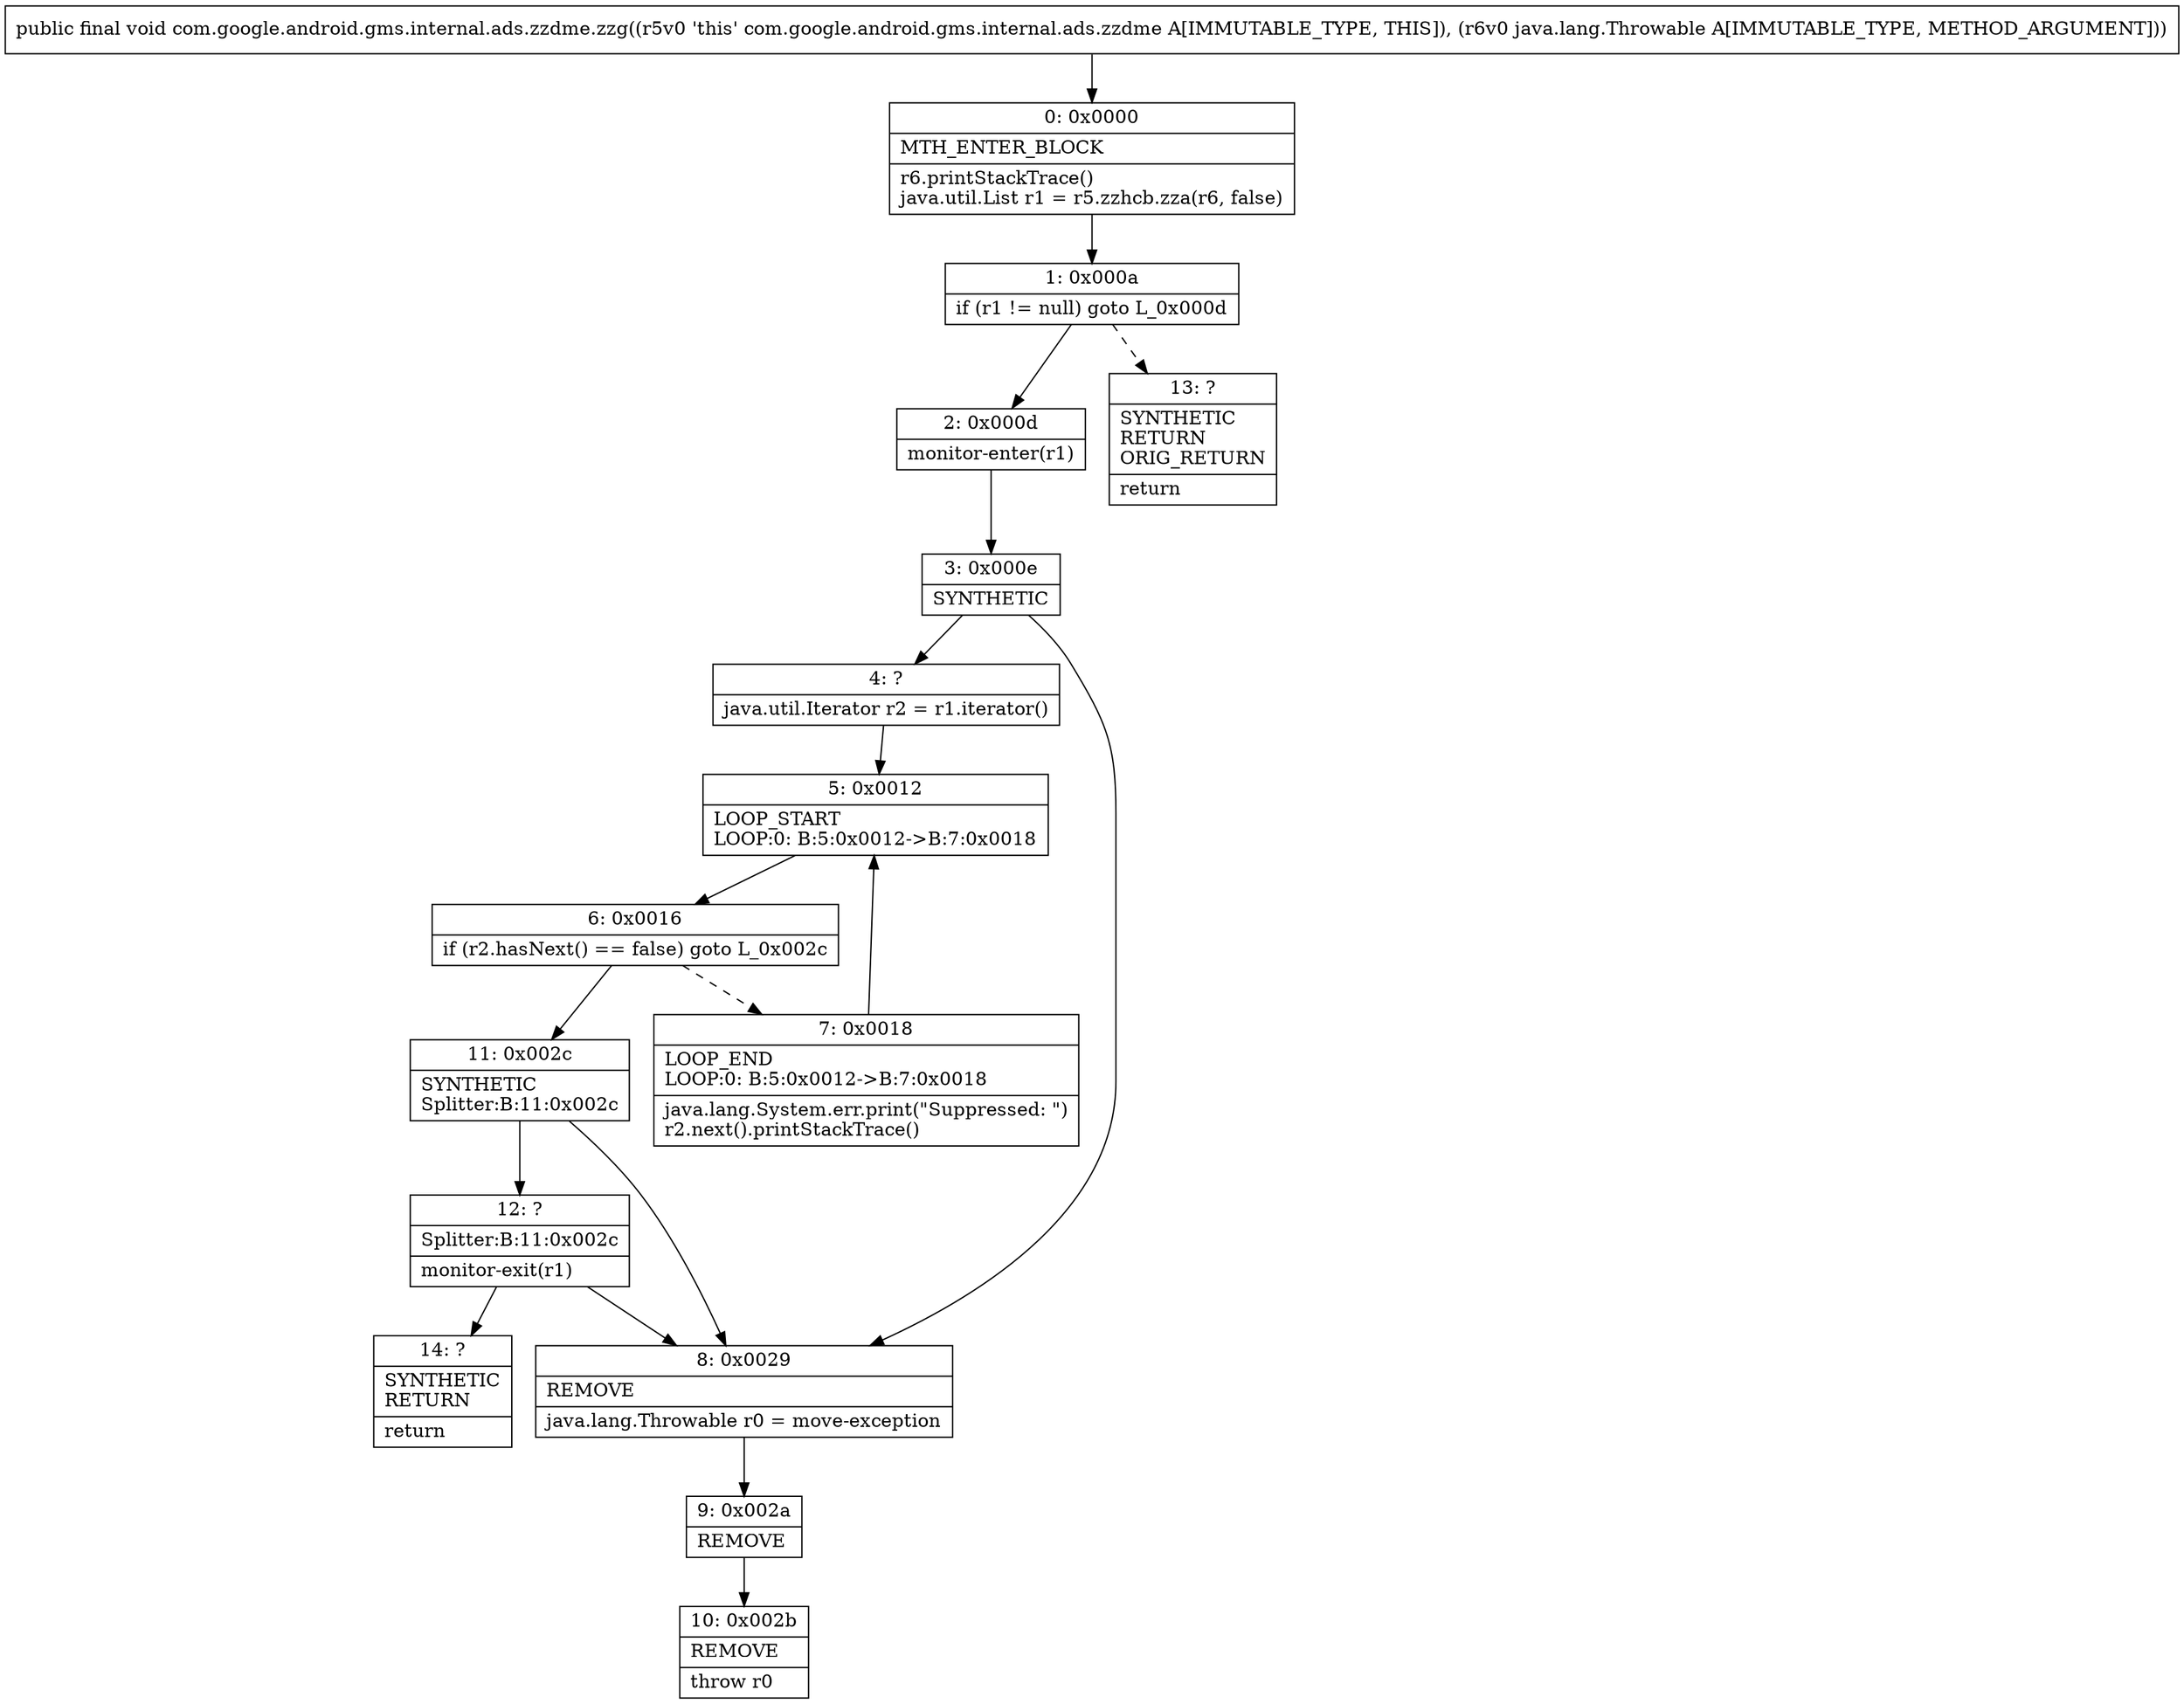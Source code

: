 digraph "CFG forcom.google.android.gms.internal.ads.zzdme.zzg(Ljava\/lang\/Throwable;)V" {
Node_0 [shape=record,label="{0\:\ 0x0000|MTH_ENTER_BLOCK\l|r6.printStackTrace()\ljava.util.List r1 = r5.zzhcb.zza(r6, false)\l}"];
Node_1 [shape=record,label="{1\:\ 0x000a|if (r1 != null) goto L_0x000d\l}"];
Node_2 [shape=record,label="{2\:\ 0x000d|monitor\-enter(r1)\l}"];
Node_3 [shape=record,label="{3\:\ 0x000e|SYNTHETIC\l}"];
Node_4 [shape=record,label="{4\:\ ?|java.util.Iterator r2 = r1.iterator()\l}"];
Node_5 [shape=record,label="{5\:\ 0x0012|LOOP_START\lLOOP:0: B:5:0x0012\-\>B:7:0x0018\l}"];
Node_6 [shape=record,label="{6\:\ 0x0016|if (r2.hasNext() == false) goto L_0x002c\l}"];
Node_7 [shape=record,label="{7\:\ 0x0018|LOOP_END\lLOOP:0: B:5:0x0012\-\>B:7:0x0018\l|java.lang.System.err.print(\"Suppressed: \")\lr2.next().printStackTrace()\l}"];
Node_8 [shape=record,label="{8\:\ 0x0029|REMOVE\l|java.lang.Throwable r0 = move\-exception\l}"];
Node_9 [shape=record,label="{9\:\ 0x002a|REMOVE\l}"];
Node_10 [shape=record,label="{10\:\ 0x002b|REMOVE\l|throw r0\l}"];
Node_11 [shape=record,label="{11\:\ 0x002c|SYNTHETIC\lSplitter:B:11:0x002c\l}"];
Node_12 [shape=record,label="{12\:\ ?|Splitter:B:11:0x002c\l|monitor\-exit(r1)\l}"];
Node_13 [shape=record,label="{13\:\ ?|SYNTHETIC\lRETURN\lORIG_RETURN\l|return\l}"];
Node_14 [shape=record,label="{14\:\ ?|SYNTHETIC\lRETURN\l|return\l}"];
MethodNode[shape=record,label="{public final void com.google.android.gms.internal.ads.zzdme.zzg((r5v0 'this' com.google.android.gms.internal.ads.zzdme A[IMMUTABLE_TYPE, THIS]), (r6v0 java.lang.Throwable A[IMMUTABLE_TYPE, METHOD_ARGUMENT])) }"];
MethodNode -> Node_0;
Node_0 -> Node_1;
Node_1 -> Node_2;
Node_1 -> Node_13[style=dashed];
Node_2 -> Node_3;
Node_3 -> Node_4;
Node_3 -> Node_8;
Node_4 -> Node_5;
Node_5 -> Node_6;
Node_6 -> Node_7[style=dashed];
Node_6 -> Node_11;
Node_7 -> Node_5;
Node_8 -> Node_9;
Node_9 -> Node_10;
Node_11 -> Node_12;
Node_11 -> Node_8;
Node_12 -> Node_8;
Node_12 -> Node_14;
}

